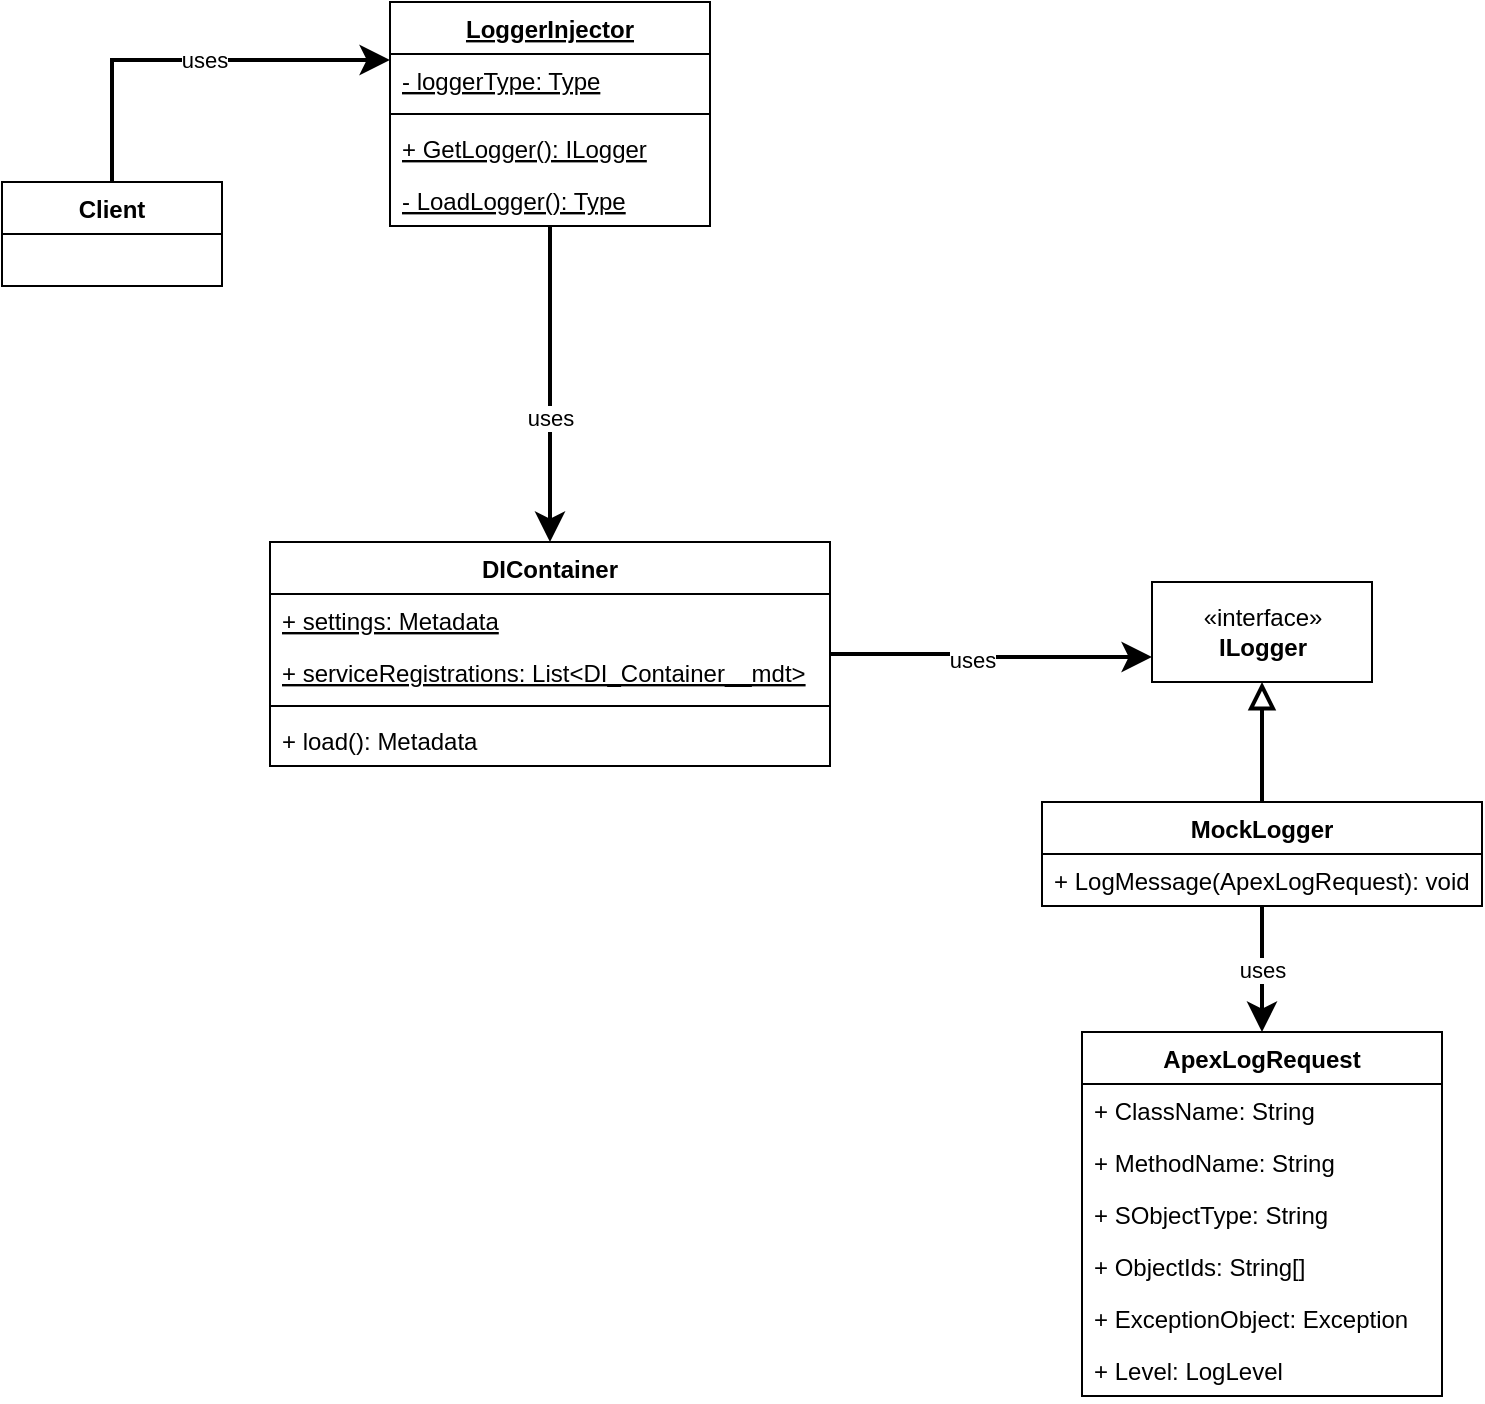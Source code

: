 <mxfile version="13.0.3" type="device"><diagram id="C5RBs43oDa-KdzZeNtuy" name="Page-1"><mxGraphModel dx="1422" dy="843" grid="1" gridSize="10" guides="1" tooltips="1" connect="1" arrows="1" fold="1" page="1" pageScale="1" pageWidth="827" pageHeight="1169" math="0" shadow="0"><root><mxCell id="WIyWlLk6GJQsqaUBKTNV-0"/><mxCell id="WIyWlLk6GJQsqaUBKTNV-1" parent="WIyWlLk6GJQsqaUBKTNV-0"/><mxCell id="W81wR-kaGj4A3oQUy9dm-1" value="«interface»&lt;br&gt;&lt;b&gt;ILogger&lt;/b&gt;" style="html=1;" parent="WIyWlLk6GJQsqaUBKTNV-1" vertex="1"><mxGeometry x="635" y="360" width="110" height="50" as="geometry"/></mxCell><mxCell id="W81wR-kaGj4A3oQUy9dm-6" style="edgeStyle=orthogonalEdgeStyle;rounded=0;orthogonalLoop=1;jettySize=auto;html=1;endArrow=block;endFill=0;endSize=9;strokeWidth=2;" parent="WIyWlLk6GJQsqaUBKTNV-1" source="W81wR-kaGj4A3oQUy9dm-2" target="W81wR-kaGj4A3oQUy9dm-1" edge="1"><mxGeometry relative="1" as="geometry"/></mxCell><mxCell id="W81wR-kaGj4A3oQUy9dm-16" style="edgeStyle=orthogonalEdgeStyle;rounded=0;orthogonalLoop=1;jettySize=auto;html=1;entryX=0;entryY=0.115;entryDx=0;entryDy=0;entryPerimeter=0;endArrow=classic;endFill=1;endSize=9;strokeWidth=2;" parent="WIyWlLk6GJQsqaUBKTNV-1" source="W81wR-kaGj4A3oQUy9dm-7" target="W81wR-kaGj4A3oQUy9dm-12" edge="1"><mxGeometry relative="1" as="geometry"/></mxCell><mxCell id="W81wR-kaGj4A3oQUy9dm-17" value="uses" style="edgeLabel;html=1;align=center;verticalAlign=middle;resizable=0;points=[];" parent="W81wR-kaGj4A3oQUy9dm-16" vertex="1" connectable="0"><mxGeometry x="0.07" relative="1" as="geometry"><mxPoint as="offset"/></mxGeometry></mxCell><mxCell id="W81wR-kaGj4A3oQUy9dm-25" style="edgeStyle=orthogonalEdgeStyle;rounded=0;orthogonalLoop=1;jettySize=auto;html=1;entryX=0.5;entryY=0;entryDx=0;entryDy=0;endArrow=classic;endFill=1;endSize=9;strokeWidth=2;" parent="WIyWlLk6GJQsqaUBKTNV-1" source="W81wR-kaGj4A3oQUy9dm-11" target="W81wR-kaGj4A3oQUy9dm-18" edge="1"><mxGeometry relative="1" as="geometry"/></mxCell><mxCell id="W81wR-kaGj4A3oQUy9dm-26" value="uses" style="edgeLabel;html=1;align=center;verticalAlign=middle;resizable=0;points=[];" parent="W81wR-kaGj4A3oQUy9dm-25" vertex="1" connectable="0"><mxGeometry x="0.215" relative="1" as="geometry"><mxPoint as="offset"/></mxGeometry></mxCell><mxCell id="W81wR-kaGj4A3oQUy9dm-11" value="LoggerInjector" style="swimlane;fontStyle=5;align=center;verticalAlign=top;childLayout=stackLayout;horizontal=1;startSize=26;horizontalStack=0;resizeParent=1;resizeParentMax=0;resizeLast=0;collapsible=1;marginBottom=0;" parent="WIyWlLk6GJQsqaUBKTNV-1" vertex="1"><mxGeometry x="254" y="70" width="160" height="112" as="geometry"/></mxCell><mxCell id="W81wR-kaGj4A3oQUy9dm-12" value="- loggerType: Type" style="text;strokeColor=none;fillColor=none;align=left;verticalAlign=top;spacingLeft=4;spacingRight=4;overflow=hidden;rotatable=0;points=[[0,0.5],[1,0.5]];portConstraint=eastwest;fontStyle=4" parent="W81wR-kaGj4A3oQUy9dm-11" vertex="1"><mxGeometry y="26" width="160" height="26" as="geometry"/></mxCell><mxCell id="W81wR-kaGj4A3oQUy9dm-13" value="" style="line;strokeWidth=1;fillColor=none;align=left;verticalAlign=middle;spacingTop=-1;spacingLeft=3;spacingRight=3;rotatable=0;labelPosition=right;points=[];portConstraint=eastwest;" parent="W81wR-kaGj4A3oQUy9dm-11" vertex="1"><mxGeometry y="52" width="160" height="8" as="geometry"/></mxCell><mxCell id="W81wR-kaGj4A3oQUy9dm-14" value="+ GetLogger(): ILogger" style="text;strokeColor=none;fillColor=none;align=left;verticalAlign=top;spacingLeft=4;spacingRight=4;overflow=hidden;rotatable=0;points=[[0,0.5],[1,0.5]];portConstraint=eastwest;fontStyle=4" parent="W81wR-kaGj4A3oQUy9dm-11" vertex="1"><mxGeometry y="60" width="160" height="26" as="geometry"/></mxCell><mxCell id="W81wR-kaGj4A3oQUy9dm-15" value="- LoadLogger(): Type" style="text;strokeColor=none;fillColor=none;align=left;verticalAlign=top;spacingLeft=4;spacingRight=4;overflow=hidden;rotatable=0;points=[[0,0.5],[1,0.5]];portConstraint=eastwest;fontStyle=4" parent="W81wR-kaGj4A3oQUy9dm-11" vertex="1"><mxGeometry y="86" width="160" height="26" as="geometry"/></mxCell><mxCell id="W81wR-kaGj4A3oQUy9dm-7" value="Client" style="swimlane;fontStyle=1;align=center;verticalAlign=top;childLayout=stackLayout;horizontal=1;startSize=26;horizontalStack=0;resizeParent=1;resizeParentMax=0;resizeLast=0;collapsible=1;marginBottom=0;" parent="WIyWlLk6GJQsqaUBKTNV-1" vertex="1"><mxGeometry x="60" y="160" width="110" height="52" as="geometry"/></mxCell><mxCell id="W81wR-kaGj4A3oQUy9dm-27" style="edgeStyle=orthogonalEdgeStyle;rounded=0;orthogonalLoop=1;jettySize=auto;html=1;entryX=0;entryY=0.75;entryDx=0;entryDy=0;endArrow=classic;endFill=1;endSize=9;strokeWidth=2;" parent="WIyWlLk6GJQsqaUBKTNV-1" source="W81wR-kaGj4A3oQUy9dm-18" target="W81wR-kaGj4A3oQUy9dm-1" edge="1"><mxGeometry relative="1" as="geometry"/></mxCell><mxCell id="W81wR-kaGj4A3oQUy9dm-29" value="uses" style="edgeLabel;html=1;align=center;verticalAlign=middle;resizable=0;points=[];" parent="W81wR-kaGj4A3oQUy9dm-27" vertex="1" connectable="0"><mxGeometry x="0.009" y="-11" relative="1" as="geometry"><mxPoint x="-10" y="-10" as="offset"/></mxGeometry></mxCell><mxCell id="W81wR-kaGj4A3oQUy9dm-18" value="DIContainer" style="swimlane;fontStyle=1;align=center;verticalAlign=top;childLayout=stackLayout;horizontal=1;startSize=26;horizontalStack=0;resizeParent=1;resizeParentMax=0;resizeLast=0;collapsible=1;marginBottom=0;" parent="WIyWlLk6GJQsqaUBKTNV-1" vertex="1"><mxGeometry x="194" y="340" width="280" height="112" as="geometry"/></mxCell><mxCell id="W81wR-kaGj4A3oQUy9dm-19" value="+ settings: Metadata" style="text;strokeColor=none;fillColor=none;align=left;verticalAlign=top;spacingLeft=4;spacingRight=4;overflow=hidden;rotatable=0;points=[[0,0.5],[1,0.5]];portConstraint=eastwest;fontStyle=4" parent="W81wR-kaGj4A3oQUy9dm-18" vertex="1"><mxGeometry y="26" width="280" height="26" as="geometry"/></mxCell><mxCell id="W81wR-kaGj4A3oQUy9dm-24" value="+ serviceRegistrations: List&lt;DI_Container__mdt&gt;" style="text;strokeColor=none;fillColor=none;align=left;verticalAlign=top;spacingLeft=4;spacingRight=4;overflow=hidden;rotatable=0;points=[[0,0.5],[1,0.5]];portConstraint=eastwest;fontStyle=4" parent="W81wR-kaGj4A3oQUy9dm-18" vertex="1"><mxGeometry y="52" width="280" height="26" as="geometry"/></mxCell><mxCell id="W81wR-kaGj4A3oQUy9dm-20" value="" style="line;strokeWidth=1;fillColor=none;align=left;verticalAlign=middle;spacingTop=-1;spacingLeft=3;spacingRight=3;rotatable=0;labelPosition=right;points=[];portConstraint=eastwest;" parent="W81wR-kaGj4A3oQUy9dm-18" vertex="1"><mxGeometry y="78" width="280" height="8" as="geometry"/></mxCell><mxCell id="W81wR-kaGj4A3oQUy9dm-21" value="+ load(): Metadata" style="text;strokeColor=none;fillColor=none;align=left;verticalAlign=top;spacingLeft=4;spacingRight=4;overflow=hidden;rotatable=0;points=[[0,0.5],[1,0.5]];portConstraint=eastwest;" parent="W81wR-kaGj4A3oQUy9dm-18" vertex="1"><mxGeometry y="86" width="280" height="26" as="geometry"/></mxCell><mxCell id="W81wR-kaGj4A3oQUy9dm-38" value="uses" style="edgeStyle=orthogonalEdgeStyle;rounded=0;orthogonalLoop=1;jettySize=auto;html=1;entryX=0.5;entryY=0;entryDx=0;entryDy=0;endArrow=classic;endFill=1;endSize=9;strokeWidth=2;" parent="WIyWlLk6GJQsqaUBKTNV-1" source="W81wR-kaGj4A3oQUy9dm-2" target="W81wR-kaGj4A3oQUy9dm-30" edge="1"><mxGeometry relative="1" as="geometry"/></mxCell><mxCell id="W81wR-kaGj4A3oQUy9dm-2" value="MockLogger" style="swimlane;fontStyle=1;align=center;verticalAlign=top;childLayout=stackLayout;horizontal=1;startSize=26;horizontalStack=0;resizeParent=1;resizeParentMax=0;resizeLast=0;collapsible=1;marginBottom=0;" parent="WIyWlLk6GJQsqaUBKTNV-1" vertex="1"><mxGeometry x="580" y="470" width="220" height="52" as="geometry"/></mxCell><mxCell id="W81wR-kaGj4A3oQUy9dm-5" value="+ LogMessage(ApexLogRequest): void" style="text;strokeColor=none;fillColor=none;align=left;verticalAlign=top;spacingLeft=4;spacingRight=4;overflow=hidden;rotatable=0;points=[[0,0.5],[1,0.5]];portConstraint=eastwest;" parent="W81wR-kaGj4A3oQUy9dm-2" vertex="1"><mxGeometry y="26" width="220" height="26" as="geometry"/></mxCell><mxCell id="W81wR-kaGj4A3oQUy9dm-30" value="ApexLogRequest" style="swimlane;fontStyle=1;childLayout=stackLayout;horizontal=1;startSize=26;fillColor=none;horizontalStack=0;resizeParent=1;resizeParentMax=0;resizeLast=0;collapsible=1;marginBottom=0;" parent="WIyWlLk6GJQsqaUBKTNV-1" vertex="1"><mxGeometry x="600" y="585" width="180" height="182" as="geometry"/></mxCell><mxCell id="W81wR-kaGj4A3oQUy9dm-31" value="+ ClassName: String" style="text;strokeColor=none;fillColor=none;align=left;verticalAlign=top;spacingLeft=4;spacingRight=4;overflow=hidden;rotatable=0;points=[[0,0.5],[1,0.5]];portConstraint=eastwest;" parent="W81wR-kaGj4A3oQUy9dm-30" vertex="1"><mxGeometry y="26" width="180" height="26" as="geometry"/></mxCell><mxCell id="W81wR-kaGj4A3oQUy9dm-32" value="+ MethodName: String" style="text;strokeColor=none;fillColor=none;align=left;verticalAlign=top;spacingLeft=4;spacingRight=4;overflow=hidden;rotatable=0;points=[[0,0.5],[1,0.5]];portConstraint=eastwest;" parent="W81wR-kaGj4A3oQUy9dm-30" vertex="1"><mxGeometry y="52" width="180" height="26" as="geometry"/></mxCell><mxCell id="W81wR-kaGj4A3oQUy9dm-33" value="+ SObjectType: String" style="text;strokeColor=none;fillColor=none;align=left;verticalAlign=top;spacingLeft=4;spacingRight=4;overflow=hidden;rotatable=0;points=[[0,0.5],[1,0.5]];portConstraint=eastwest;" parent="W81wR-kaGj4A3oQUy9dm-30" vertex="1"><mxGeometry y="78" width="180" height="26" as="geometry"/></mxCell><mxCell id="W81wR-kaGj4A3oQUy9dm-35" value="+ ObjectIds: String[]" style="text;strokeColor=none;fillColor=none;align=left;verticalAlign=top;spacingLeft=4;spacingRight=4;overflow=hidden;rotatable=0;points=[[0,0.5],[1,0.5]];portConstraint=eastwest;" parent="W81wR-kaGj4A3oQUy9dm-30" vertex="1"><mxGeometry y="104" width="180" height="26" as="geometry"/></mxCell><mxCell id="W81wR-kaGj4A3oQUy9dm-36" value="+ ExceptionObject: Exception" style="text;strokeColor=none;fillColor=none;align=left;verticalAlign=top;spacingLeft=4;spacingRight=4;overflow=hidden;rotatable=0;points=[[0,0.5],[1,0.5]];portConstraint=eastwest;" parent="W81wR-kaGj4A3oQUy9dm-30" vertex="1"><mxGeometry y="130" width="180" height="26" as="geometry"/></mxCell><mxCell id="W81wR-kaGj4A3oQUy9dm-37" value="+ Level: LogLevel" style="text;strokeColor=none;fillColor=none;align=left;verticalAlign=top;spacingLeft=4;spacingRight=4;overflow=hidden;rotatable=0;points=[[0,0.5],[1,0.5]];portConstraint=eastwest;" parent="W81wR-kaGj4A3oQUy9dm-30" vertex="1"><mxGeometry y="156" width="180" height="26" as="geometry"/></mxCell></root></mxGraphModel></diagram></mxfile>